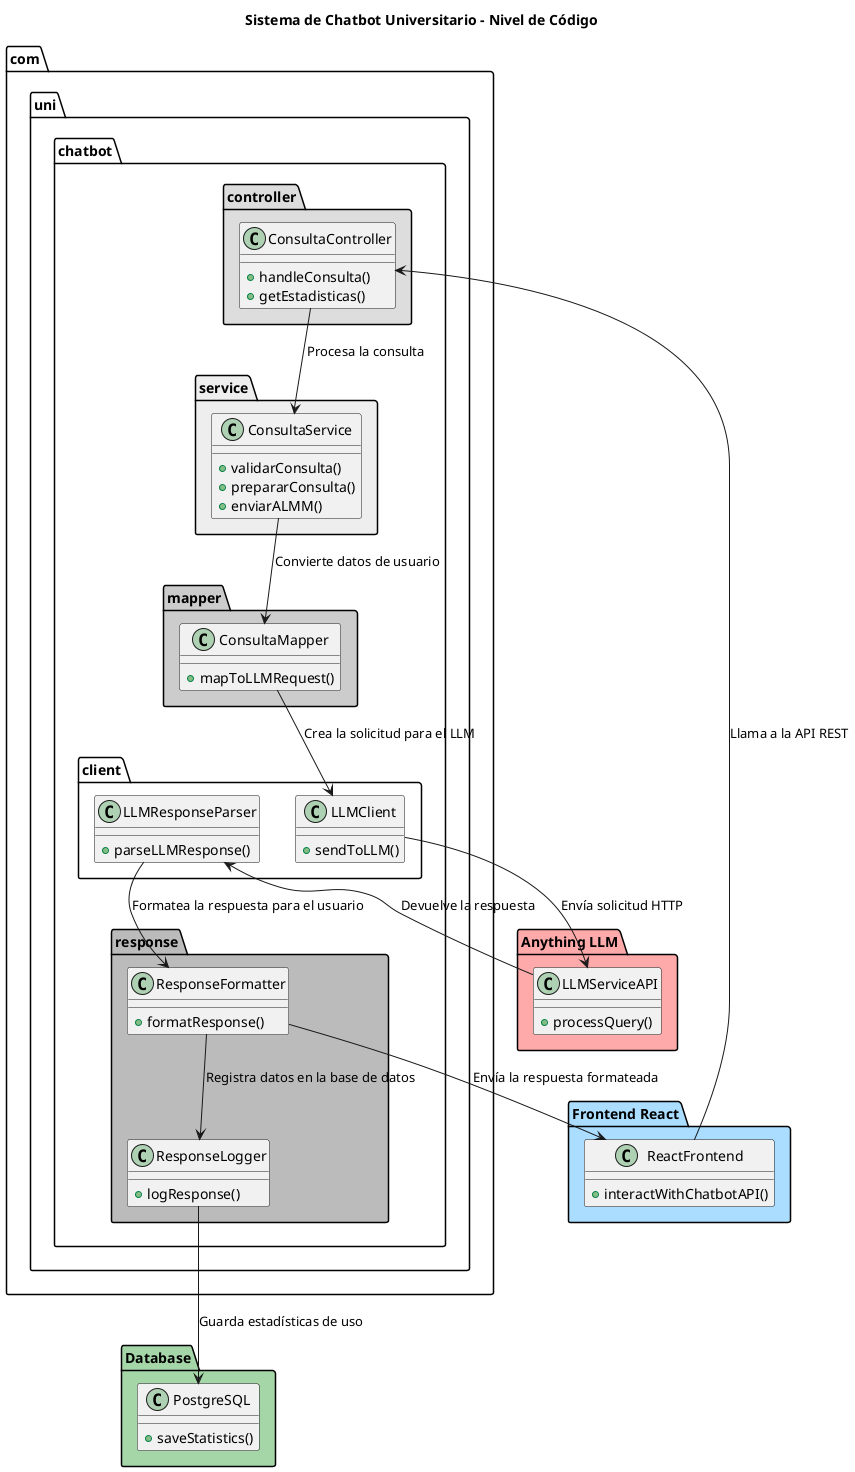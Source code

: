 @startuml Diagrama C4
title Sistema de Chatbot Universitario - Nivel de Código

package "com.uni.chatbot.controller" #DDDDDD {
  class ConsultaController {
    + handleConsulta()
    + getEstadisticas()
  }
}

package "com.uni.chatbot.service" #EEEEEE {
  class ConsultaService {
    + validarConsulta()
    + prepararConsulta()
    + enviarALMM()
  }
}

package "com.uni.chatbot.mapper" #CCCCCC {
  class ConsultaMapper {
    + mapToLLMRequest()
  }
}

package "com.uni.chatbot.client" #FFFFFF {
  class LLMClient {
    + sendToLLM()
  }

  class LLMResponseParser {
    + parseLLMResponse()
  }
}

package "com.uni.chatbot.response" #BBBBBB {
  class ResponseFormatter {
    + formatResponse()
  }

  class ResponseLogger {
    + logResponse()
  }
}

package "Frontend React" #AADDFF {
  class ReactFrontend {
    + interactWithChatbotAPI()
  }
}

package "Anything LLM" #FFAAAA {
  class LLMServiceAPI {
    + processQuery()
  }
}

package "Database" #A5D6A7 {
  class PostgreSQL {
    + saveStatistics()
  }
}

ReactFrontend --> ConsultaController : Llama a la API REST
ConsultaController --> ConsultaService : Procesa la consulta
ConsultaService --> ConsultaMapper : Convierte datos de usuario
ConsultaMapper --> LLMClient : Crea la solicitud para el LLM
LLMClient --> LLMServiceAPI : Envía solicitud HTTP
LLMServiceAPI --> LLMResponseParser : Devuelve la respuesta
LLMResponseParser --> ResponseFormatter : Formatea la respuesta para el usuario
ResponseFormatter --> ReactFrontend : Envía la respuesta formateada
ResponseFormatter --> ResponseLogger : Registra datos en la base de datos
ResponseLogger --> PostgreSQL : Guarda estadísticas de uso
@enduml
